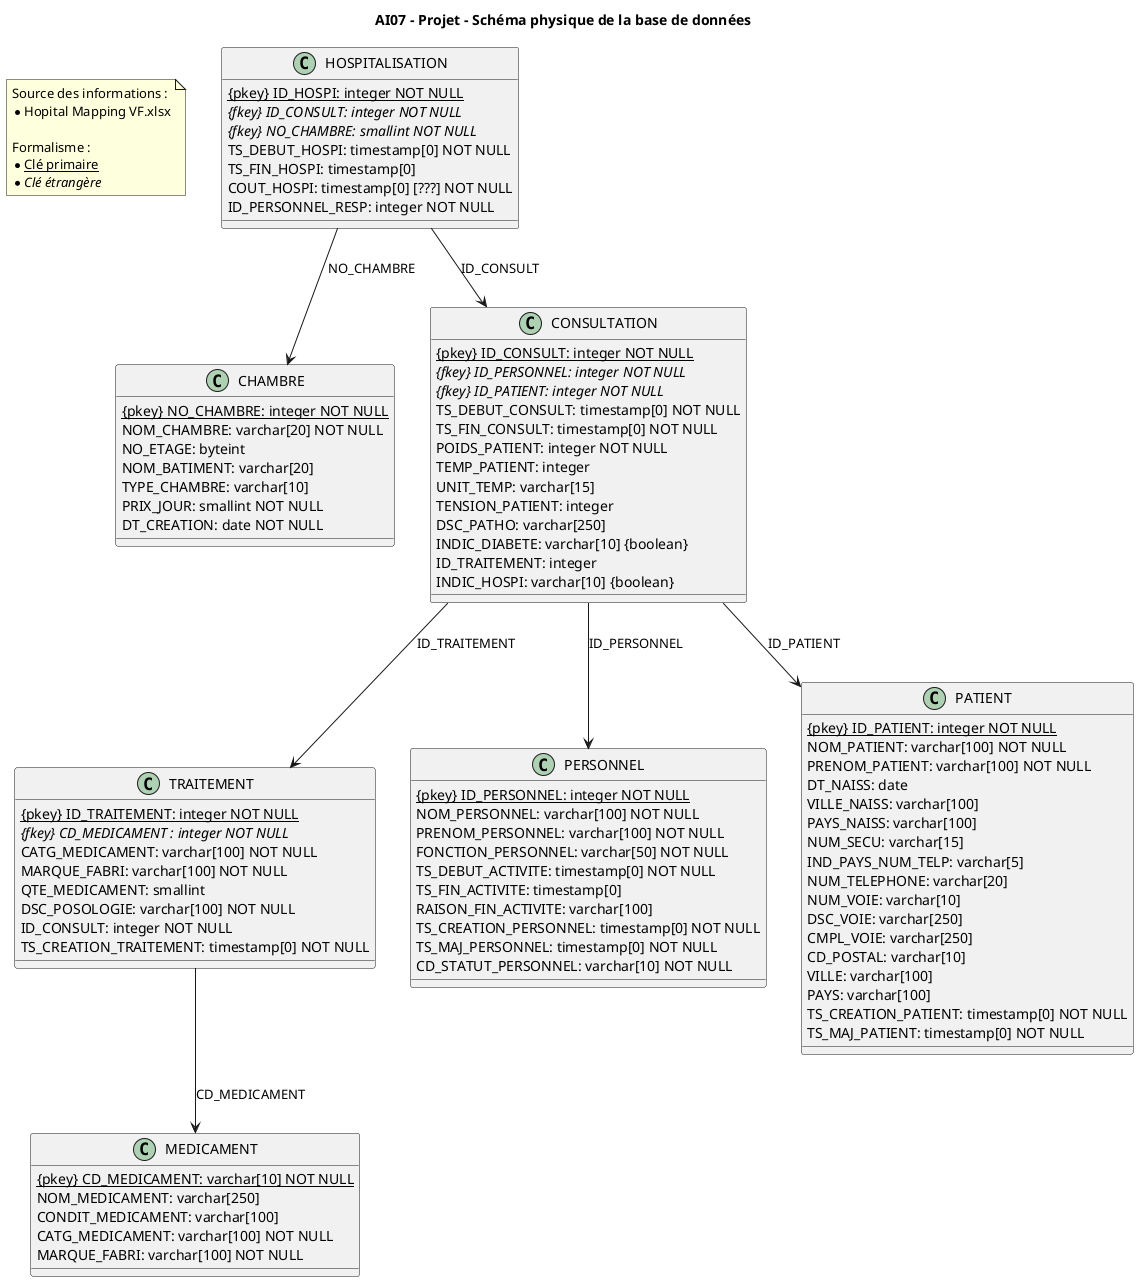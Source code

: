 @startuml schema_physique
title AI07 - Projet - Schéma physique de la base de données

note as N_Source
  Source des informations :
  * Hopital Mapping VF.xlsx
  
  Formalisme :
  * <u>Clé primaire</u>
  * <i>Clé étrangère</i>
end note

class CHAMBRE {
  {static} {pkey} NO_CHAMBRE: integer NOT NULL
  NOM_CHAMBRE: varchar[20] NOT NULL
  NO_ETAGE: byteint
  NOM_BATIMENT: varchar[20]
  TYPE_CHAMBRE: varchar[10]
  PRIX_JOUR: smallint NOT NULL
  DT_CREATION: date NOT NULL
}

class TRAITEMENT {
  {static} {pkey} ID_TRAITEMENT: integer NOT NULL
  {abstract} {fkey} CD_MEDICAMENT : integer NOT NULL
  CATG_MEDICAMENT: varchar[100] NOT NULL
  MARQUE_FABRI: varchar[100] NOT NULL
  QTE_MEDICAMENT: smallint
  DSC_POSOLOGIE: varchar[100] NOT NULL
  ID_CONSULT: integer NOT NULL
  TS_CREATION_TRAITEMENT: timestamp[0] NOT NULL
}

class PERSONNEL {
  {static} {pkey} ID_PERSONNEL: integer NOT NULL
  NOM_PERSONNEL: varchar[100] NOT NULL
  PRENOM_PERSONNEL: varchar[100] NOT NULL
  FONCTION_PERSONNEL: varchar[50] NOT NULL
  TS_DEBUT_ACTIVITE: timestamp[0] NOT NULL
  TS_FIN_ACTIVITE: timestamp[0]
  RAISON_FIN_ACTIVITE: varchar[100]
  TS_CREATION_PERSONNEL: timestamp[0] NOT NULL
  TS_MAJ_PERSONNEL: timestamp[0] NOT NULL
  CD_STATUT_PERSONNEL: varchar[10] NOT NULL
}

class PATIENT {
  {static} {pkey} ID_PATIENT: integer NOT NULL
  NOM_PATIENT: varchar[100] NOT NULL
  PRENOM_PATIENT: varchar[100] NOT NULL
  DT_NAISS: date
  VILLE_NAISS: varchar[100]
  PAYS_NAISS: varchar[100]
  NUM_SECU: varchar[15]
  IND_PAYS_NUM_TELP: varchar[5]
  NUM_TELEPHONE: varchar[20]
  NUM_VOIE: varchar[10]
  DSC_VOIE: varchar[250]
  CMPL_VOIE: varchar[250]
  CD_POSTAL: varchar[10]
  VILLE: varchar[100]
  PAYS: varchar[100]
  TS_CREATION_PATIENT: timestamp[0] NOT NULL
  TS_MAJ_PATIENT: timestamp[0] NOT NULL
}

class CONSULTATION {
  {static} {pkey} ID_CONSULT: integer NOT NULL
  {abstract} {fkey} ID_PERSONNEL: integer NOT NULL
  {abstract} {fkey} ID_PATIENT: integer NOT NULL
  TS_DEBUT_CONSULT: timestamp[0] NOT NULL
  TS_FIN_CONSULT: timestamp[0] NOT NULL
  POIDS_PATIENT: integer NOT NULL
  TEMP_PATIENT: integer
  UNIT_TEMP: varchar[15]
  TENSION_PATIENT: integer
  DSC_PATHO: varchar[250]
  INDIC_DIABETE: varchar[10] {boolean}
  ID_TRAITEMENT: integer
  INDIC_HOSPI: varchar[10] {boolean}
}

class HOSPITALISATION {
  {static} {pkey} ID_HOSPI: integer NOT NULL
  {abstract} {fkey} ID_CONSULT: integer NOT NULL
  {abstract} {fkey} NO_CHAMBRE: smallint NOT NULL
  TS_DEBUT_HOSPI: timestamp[0] NOT NULL
  TS_FIN_HOSPI: timestamp[0]
  COUT_HOSPI: timestamp[0] [???] NOT NULL
  ID_PERSONNEL_RESP: integer NOT NULL
}

class MEDICAMENT {
  {static} {pkey} CD_MEDICAMENT: varchar[10] NOT NULL
  NOM_MEDICAMENT: varchar[250]
  CONDIT_MEDICAMENT: varchar[100]
  CATG_MEDICAMENT: varchar[100] NOT NULL
  MARQUE_FABRI: varchar[100] NOT NULL
}

TRAITEMENT --> MEDICAMENT : CD_MEDICAMENT

CONSULTATION --> PERSONNEL : ID_PERSONNEL
CONSULTATION --> PATIENT : ID_PATIENT
CONSULTATION --> TRAITEMENT : ID_TRAITEMENT

HOSPITALISATION --> CONSULTATION : ID_CONSULT 
HOSPITALISATION --> CHAMBRE : NO_CHAMBRE
@enduml
